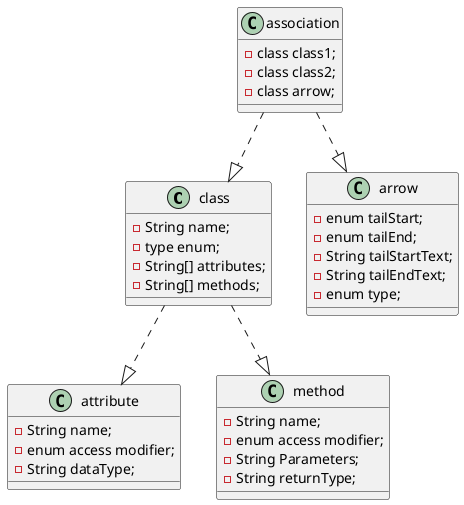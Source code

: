 @startuml UMLDiagram
    
class class{
    -String name;
    -type enum;
    -String[] attributes;
    -String[] methods;
}

class attribute{
    -String name;
    -enum access modifier;
    -String dataType;
}

class method{
    -String name;
    -enum access modifier;
    -String Parameters;
    -String returnType;
}

class association{
    -class class1;
    -class class2;
    -class arrow;
}

class arrow{
    -enum tailStart;
    -enum tailEnd;
    -String tailStartText;
    -String tailEndText;
    -enum type;
}

class ..|> attribute
class ..|> method
association ..|> class
association ..|> arrow

@enduml